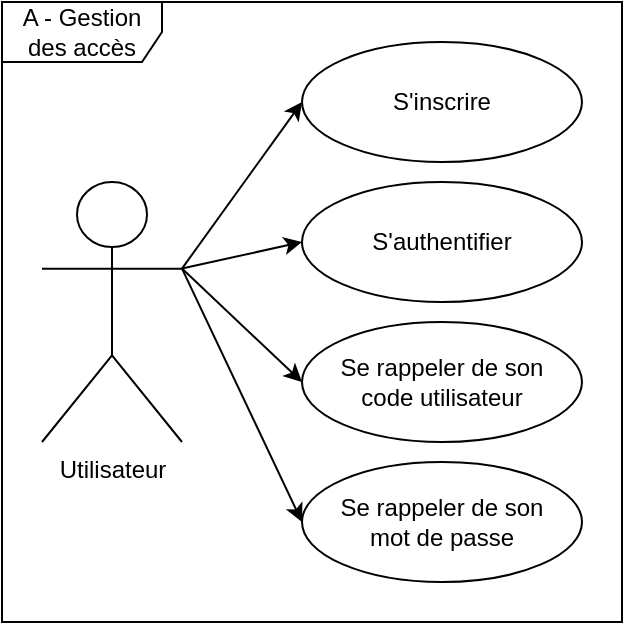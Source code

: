 <mxfile version="13.5.7" type="device" pages="2"><diagram id="6swxMEfh6hiUVC6s1yXE" name="Page-1"><mxGraphModel dx="400" dy="795" grid="1" gridSize="10" guides="1" tooltips="1" connect="1" arrows="1" fold="1" page="1" pageScale="1" pageWidth="827" pageHeight="1169" math="0" shadow="0"><root><mxCell id="0"/><mxCell id="1" parent="0"/><mxCell id="5opg7CFXybcpUIFSysN3-16" value="A - Gestion des accès" style="shape=umlFrame;whiteSpace=wrap;html=1;width=80;height=30;" vertex="1" parent="1"><mxGeometry x="60" y="20" width="310" height="310" as="geometry"/></mxCell><mxCell id="5opg7CFXybcpUIFSysN3-1" value="Utilisateur" style="shape=umlActor;verticalLabelPosition=bottom;verticalAlign=top;html=1;outlineConnect=0;" vertex="1" parent="1"><mxGeometry x="80" y="110" width="70" height="130" as="geometry"/></mxCell><mxCell id="5opg7CFXybcpUIFSysN3-3" value="S'inscrire" style="ellipse;whiteSpace=wrap;html=1;" vertex="1" parent="1"><mxGeometry x="210" y="40" width="140" height="60" as="geometry"/></mxCell><mxCell id="5opg7CFXybcpUIFSysN3-6" value="S'authentifier" style="ellipse;whiteSpace=wrap;html=1;" vertex="1" parent="1"><mxGeometry x="210" y="110" width="140" height="60" as="geometry"/></mxCell><mxCell id="5opg7CFXybcpUIFSysN3-7" value="Se rappeler de son &lt;br&gt;code utilisateur" style="ellipse;whiteSpace=wrap;html=1;" vertex="1" parent="1"><mxGeometry x="210" y="180" width="140" height="60" as="geometry"/></mxCell><mxCell id="5opg7CFXybcpUIFSysN3-8" value="Se rappeler de son&lt;br&gt;mot de passe" style="ellipse;whiteSpace=wrap;html=1;" vertex="1" parent="1"><mxGeometry x="210" y="250" width="140" height="60" as="geometry"/></mxCell><mxCell id="5opg7CFXybcpUIFSysN3-11" value="" style="endArrow=classic;html=1;exitX=1;exitY=0.333;exitDx=0;exitDy=0;exitPerimeter=0;entryX=0;entryY=0.5;entryDx=0;entryDy=0;" edge="1" parent="1" source="5opg7CFXybcpUIFSysN3-1" target="5opg7CFXybcpUIFSysN3-3"><mxGeometry width="50" height="50" relative="1" as="geometry"><mxPoint x="120" y="460" as="sourcePoint"/><mxPoint x="170" y="410" as="targetPoint"/></mxGeometry></mxCell><mxCell id="5opg7CFXybcpUIFSysN3-12" value="" style="endArrow=classic;html=1;exitX=1;exitY=0.333;exitDx=0;exitDy=0;exitPerimeter=0;entryX=0;entryY=0.5;entryDx=0;entryDy=0;" edge="1" parent="1" source="5opg7CFXybcpUIFSysN3-1" target="5opg7CFXybcpUIFSysN3-6"><mxGeometry width="50" height="50" relative="1" as="geometry"><mxPoint x="160" y="410" as="sourcePoint"/><mxPoint x="210" y="360" as="targetPoint"/></mxGeometry></mxCell><mxCell id="5opg7CFXybcpUIFSysN3-13" value="" style="endArrow=classic;html=1;exitX=1;exitY=0.333;exitDx=0;exitDy=0;exitPerimeter=0;entryX=0;entryY=0.5;entryDx=0;entryDy=0;" edge="1" parent="1" source="5opg7CFXybcpUIFSysN3-1" target="5opg7CFXybcpUIFSysN3-7"><mxGeometry width="50" height="50" relative="1" as="geometry"><mxPoint x="190" y="430" as="sourcePoint"/><mxPoint x="240" y="380" as="targetPoint"/></mxGeometry></mxCell><mxCell id="5opg7CFXybcpUIFSysN3-14" value="" style="endArrow=classic;html=1;exitX=1;exitY=0.333;exitDx=0;exitDy=0;exitPerimeter=0;entryX=0;entryY=0.5;entryDx=0;entryDy=0;" edge="1" parent="1" source="5opg7CFXybcpUIFSysN3-1" target="5opg7CFXybcpUIFSysN3-8"><mxGeometry width="50" height="50" relative="1" as="geometry"><mxPoint x="140" y="420" as="sourcePoint"/><mxPoint x="190" y="370" as="targetPoint"/></mxGeometry></mxCell></root></mxGraphModel></diagram><diagram id="Q9iUofQansnDT-tSWcEb" name="Page-2"><mxGraphModel dx="340" dy="676" grid="1" gridSize="10" guides="1" tooltips="1" connect="1" arrows="1" fold="1" page="1" pageScale="1" pageWidth="827" pageHeight="1169" math="0" shadow="0"><root><mxCell id="B83hvAPrWSERQH_2rS-0-0"/><mxCell id="B83hvAPrWSERQH_2rS-0-1" parent="B83hvAPrWSERQH_2rS-0-0"/><mxCell id="B83hvAPrWSERQH_2rS-0-2" value="B - Profil utilisateur" style="shape=umlFrame;whiteSpace=wrap;html=1;width=80;height=30;" vertex="1" parent="B83hvAPrWSERQH_2rS-0-1"><mxGeometry x="60" y="20" width="310" height="310" as="geometry"/></mxCell><mxCell id="B83hvAPrWSERQH_2rS-0-3" value="Utilisateur" style="shape=umlActor;verticalLabelPosition=bottom;verticalAlign=top;html=1;outlineConnect=0;" vertex="1" parent="B83hvAPrWSERQH_2rS-0-1"><mxGeometry x="80" y="110" width="70" height="130" as="geometry"/></mxCell><mxCell id="B83hvAPrWSERQH_2rS-0-4" value="Photo" style="ellipse;whiteSpace=wrap;html=1;" vertex="1" parent="B83hvAPrWSERQH_2rS-0-1"><mxGeometry x="210" y="70" width="140" height="60" as="geometry"/></mxCell><mxCell id="B83hvAPrWSERQH_2rS-0-5" value="Nom d'utilisateur" style="ellipse;whiteSpace=wrap;html=1;" vertex="1" parent="B83hvAPrWSERQH_2rS-0-1"><mxGeometry x="210" y="140" width="140" height="60" as="geometry"/></mxCell><mxCell id="B83hvAPrWSERQH_2rS-0-6" value="Description" style="ellipse;whiteSpace=wrap;html=1;" vertex="1" parent="B83hvAPrWSERQH_2rS-0-1"><mxGeometry x="210" y="210" width="140" height="60" as="geometry"/></mxCell><mxCell id="B83hvAPrWSERQH_2rS-0-8" value="" style="endArrow=classic;html=1;exitX=1;exitY=0.333;exitDx=0;exitDy=0;exitPerimeter=0;entryX=0;entryY=0.5;entryDx=0;entryDy=0;" edge="1" parent="B83hvAPrWSERQH_2rS-0-1" source="B83hvAPrWSERQH_2rS-0-3" target="B83hvAPrWSERQH_2rS-0-4"><mxGeometry width="50" height="50" relative="1" as="geometry"><mxPoint x="120" y="460" as="sourcePoint"/><mxPoint x="170" y="410" as="targetPoint"/></mxGeometry></mxCell><mxCell id="B83hvAPrWSERQH_2rS-0-9" value="" style="endArrow=classic;html=1;exitX=1;exitY=0.333;exitDx=0;exitDy=0;exitPerimeter=0;entryX=0;entryY=0.5;entryDx=0;entryDy=0;" edge="1" parent="B83hvAPrWSERQH_2rS-0-1" source="B83hvAPrWSERQH_2rS-0-3" target="B83hvAPrWSERQH_2rS-0-5"><mxGeometry width="50" height="50" relative="1" as="geometry"><mxPoint x="160" y="410" as="sourcePoint"/><mxPoint x="210" y="360" as="targetPoint"/></mxGeometry></mxCell><mxCell id="B83hvAPrWSERQH_2rS-0-10" value="" style="endArrow=classic;html=1;exitX=1;exitY=0.333;exitDx=0;exitDy=0;exitPerimeter=0;entryX=0;entryY=0.5;entryDx=0;entryDy=0;" edge="1" parent="B83hvAPrWSERQH_2rS-0-1" source="B83hvAPrWSERQH_2rS-0-3" target="B83hvAPrWSERQH_2rS-0-6"><mxGeometry width="50" height="50" relative="1" as="geometry"><mxPoint x="190" y="430" as="sourcePoint"/><mxPoint x="240" y="380" as="targetPoint"/></mxGeometry></mxCell></root></mxGraphModel></diagram></mxfile>